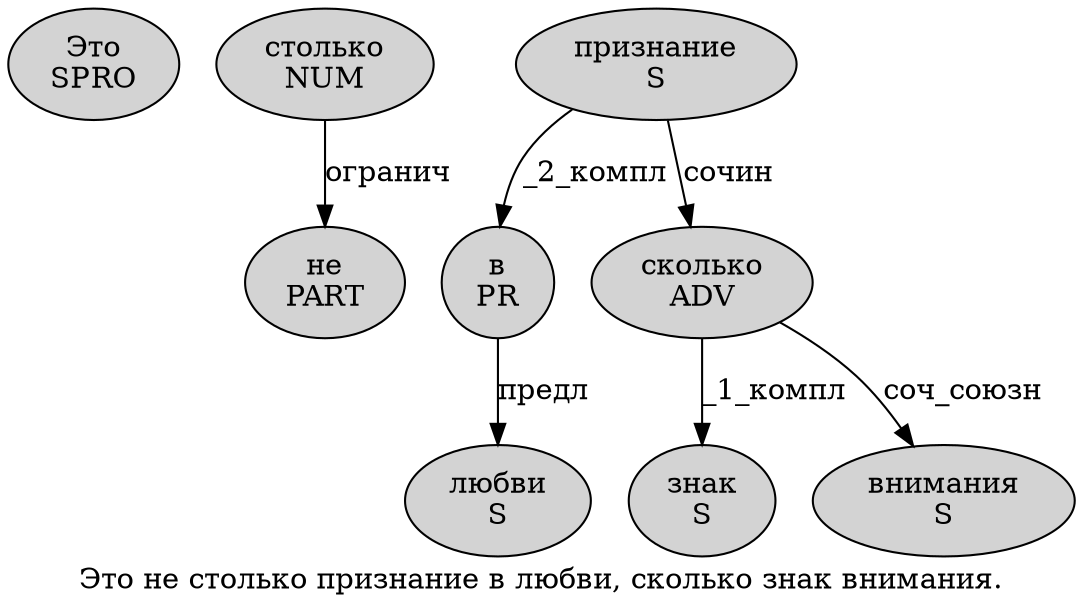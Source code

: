 digraph SENTENCE_1504 {
	graph [label="Это не столько признание в любви, сколько знак внимания."]
	node [style=filled]
		0 [label="Это
SPRO" color="" fillcolor=lightgray penwidth=1 shape=ellipse]
		1 [label="не
PART" color="" fillcolor=lightgray penwidth=1 shape=ellipse]
		2 [label="столько
NUM" color="" fillcolor=lightgray penwidth=1 shape=ellipse]
		3 [label="признание
S" color="" fillcolor=lightgray penwidth=1 shape=ellipse]
		4 [label="в
PR" color="" fillcolor=lightgray penwidth=1 shape=ellipse]
		5 [label="любви
S" color="" fillcolor=lightgray penwidth=1 shape=ellipse]
		7 [label="сколько
ADV" color="" fillcolor=lightgray penwidth=1 shape=ellipse]
		8 [label="знак
S" color="" fillcolor=lightgray penwidth=1 shape=ellipse]
		9 [label="внимания
S" color="" fillcolor=lightgray penwidth=1 shape=ellipse]
			3 -> 4 [label="_2_компл"]
			3 -> 7 [label="сочин"]
			4 -> 5 [label="предл"]
			2 -> 1 [label="огранич"]
			7 -> 8 [label="_1_компл"]
			7 -> 9 [label="соч_союзн"]
}